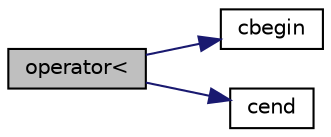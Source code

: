digraph "operator&lt;"
{
  bgcolor="transparent";
  edge [fontname="Helvetica",fontsize="10",labelfontname="Helvetica",labelfontsize="10"];
  node [fontname="Helvetica",fontsize="10",shape=record];
  rankdir="LR";
  Node1 [label="operator\<",height=0.2,width=0.4,color="black", fillcolor="grey75", style="filled", fontcolor="black"];
  Node1 -> Node2 [color="midnightblue",fontsize="10",style="solid",fontname="Helvetica"];
  Node2 [label="cbegin",height=0.2,width=0.4,color="black",URL="$a00824.html#a6ff31e29e1b8f798ef20db36cdd1117c",tooltip="Return const_iterator to begin traversing the constant FixedList. "];
  Node1 -> Node3 [color="midnightblue",fontsize="10",style="solid",fontname="Helvetica"];
  Node3 [label="cend",height=0.2,width=0.4,color="black",URL="$a00824.html#ade4605e7a6e916a7cef9ec51bc804044",tooltip="Return const_iterator to end traversing the constant FixedList. "];
}
